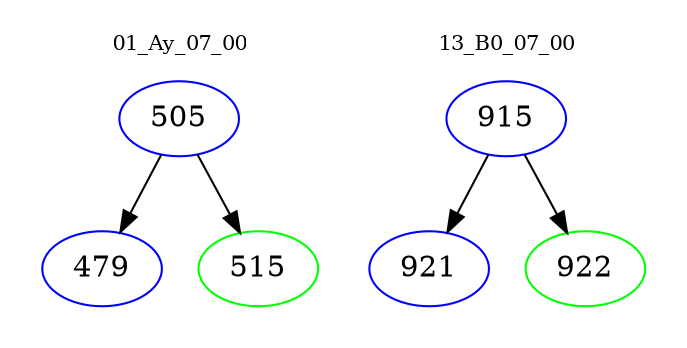 digraph{
subgraph cluster_0 {
color = white
label = "01_Ay_07_00";
fontsize=10;
T0_505 [label="505", color="blue"]
T0_505 -> T0_479 [color="black"]
T0_479 [label="479", color="blue"]
T0_505 -> T0_515 [color="black"]
T0_515 [label="515", color="green"]
}
subgraph cluster_1 {
color = white
label = "13_B0_07_00";
fontsize=10;
T1_915 [label="915", color="blue"]
T1_915 -> T1_921 [color="black"]
T1_921 [label="921", color="blue"]
T1_915 -> T1_922 [color="black"]
T1_922 [label="922", color="green"]
}
}
